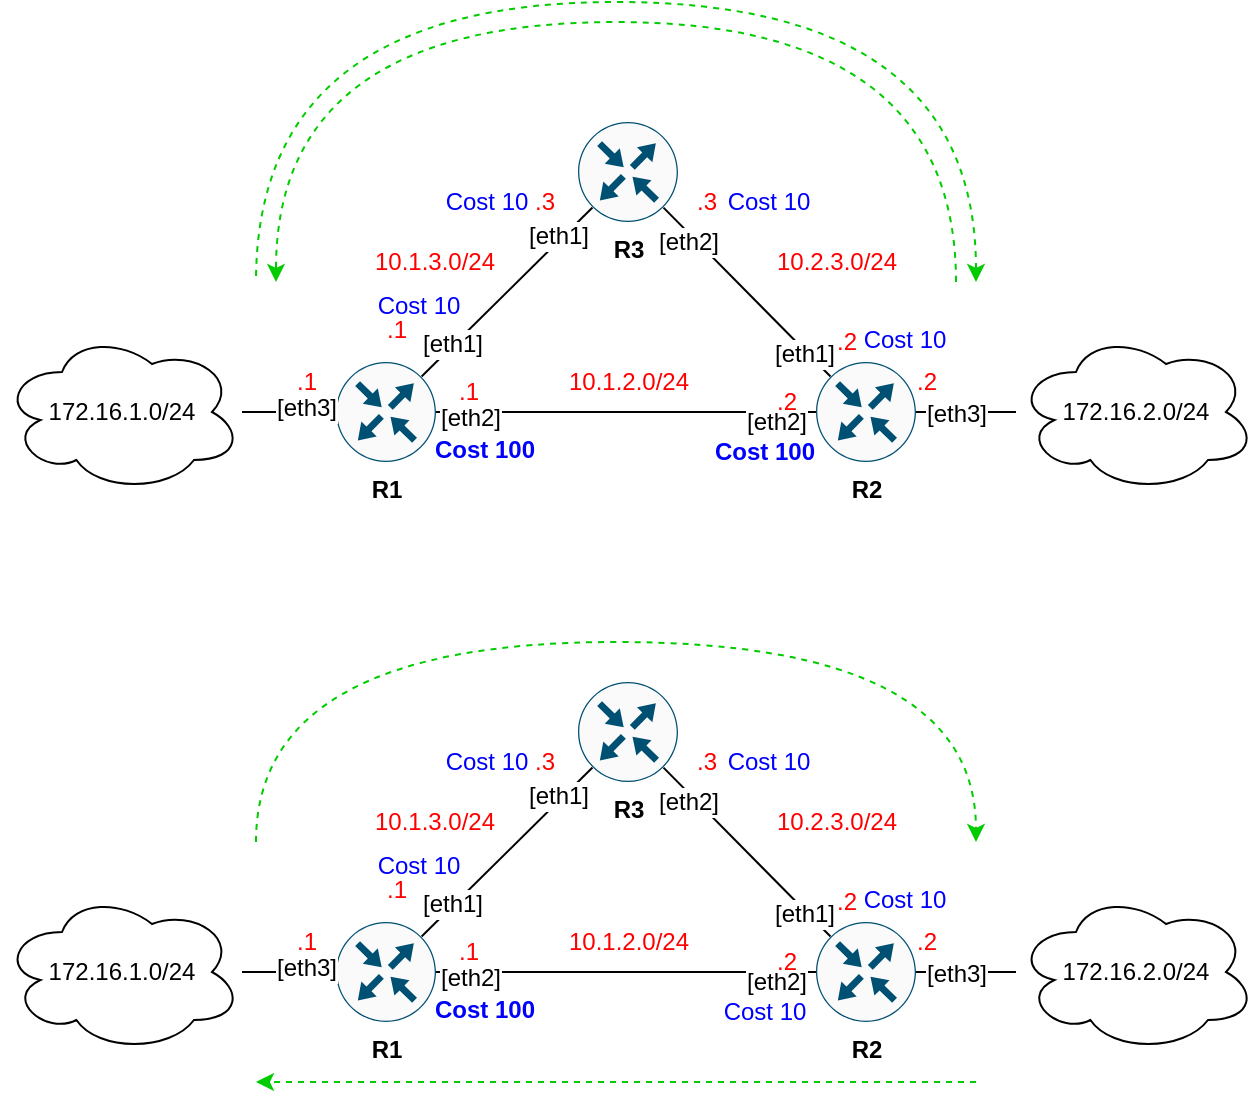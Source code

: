 <mxfile version="12.6.5" type="device"><diagram id="DPJ_6MhXkqL7MhU8b8yA" name="Page-1"><mxGraphModel dx="1106" dy="860" grid="1" gridSize="10" guides="1" tooltips="1" connect="1" arrows="1" fold="1" page="1" pageScale="1" pageWidth="827" pageHeight="1169" math="0" shadow="0"><root><mxCell id="0"/><mxCell id="1" parent="0"/><mxCell id="S-exXeDZxPgcdy7LGIPU-1" style="edgeStyle=none;rounded=0;orthogonalLoop=1;jettySize=auto;html=1;endArrow=none;endFill=0;entryX=0.856;entryY=0.145;entryDx=0;entryDy=0;entryPerimeter=0;exitX=0.145;exitY=0.855;exitDx=0;exitDy=0;exitPerimeter=0;" parent="1" source="S-exXeDZxPgcdy7LGIPU-4" target="S-exXeDZxPgcdy7LGIPU-5" edge="1"><mxGeometry relative="1" as="geometry"/></mxCell><mxCell id="S-exXeDZxPgcdy7LGIPU-2" value="[eth1]" style="text;html=1;align=center;verticalAlign=middle;resizable=0;points=[];labelBackgroundColor=#ffffff;" parent="S-exXeDZxPgcdy7LGIPU-1" vertex="1" connectable="0"><mxGeometry x="0.642" y="-2" relative="1" as="geometry"><mxPoint x="1" as="offset"/></mxGeometry></mxCell><mxCell id="S-exXeDZxPgcdy7LGIPU-3" value="[eth1]" style="text;html=1;align=center;verticalAlign=middle;resizable=0;points=[];labelBackgroundColor=#ffffff;" parent="S-exXeDZxPgcdy7LGIPU-1" vertex="1" connectable="0"><mxGeometry x="-0.629" y="-2" relative="1" as="geometry"><mxPoint as="offset"/></mxGeometry></mxCell><mxCell id="S-exXeDZxPgcdy7LGIPU-4" value="&lt;b&gt;R3&lt;/b&gt;" style="points=[[0.5,0,0],[1,0.5,0],[0.5,1,0],[0,0.5,0],[0.145,0.145,0],[0.856,0.145,0],[0.855,0.856,0],[0.145,0.855,0]];verticalLabelPosition=bottom;html=1;verticalAlign=top;aspect=fixed;align=center;pointerEvents=1;shape=mxgraph.cisco19.rect;prIcon=router;fillColor=#FAFAFA;strokeColor=#005073;" parent="1" vertex="1"><mxGeometry x="321" y="560" width="50" height="50" as="geometry"/></mxCell><mxCell id="S-exXeDZxPgcdy7LGIPU-5" value="&lt;b&gt;R1&lt;/b&gt;" style="points=[[0.5,0,0],[1,0.5,0],[0.5,1,0],[0,0.5,0],[0.145,0.145,0],[0.856,0.145,0],[0.855,0.856,0],[0.145,0.855,0]];verticalLabelPosition=bottom;html=1;verticalAlign=top;aspect=fixed;align=center;pointerEvents=1;shape=mxgraph.cisco19.rect;prIcon=router;fillColor=#FAFAFA;strokeColor=#005073;" parent="1" vertex="1"><mxGeometry x="200" y="680" width="50" height="50" as="geometry"/></mxCell><mxCell id="S-exXeDZxPgcdy7LGIPU-6" value="&lt;b&gt;R2&lt;/b&gt;" style="points=[[0.5,0,0],[1,0.5,0],[0.5,1,0],[0,0.5,0],[0.145,0.145,0],[0.856,0.145,0],[0.855,0.856,0],[0.145,0.855,0]];verticalLabelPosition=bottom;html=1;verticalAlign=top;aspect=fixed;align=center;pointerEvents=1;shape=mxgraph.cisco19.rect;prIcon=router;fillColor=#FAFAFA;strokeColor=#005073;" parent="1" vertex="1"><mxGeometry x="440" y="680" width="50" height="50" as="geometry"/></mxCell><mxCell id="S-exXeDZxPgcdy7LGIPU-7" style="edgeStyle=none;rounded=0;orthogonalLoop=1;jettySize=auto;html=1;endArrow=none;endFill=0;entryX=0.855;entryY=0.856;entryDx=0;entryDy=0;entryPerimeter=0;exitX=0.145;exitY=0.145;exitDx=0;exitDy=0;exitPerimeter=0;" parent="1" source="S-exXeDZxPgcdy7LGIPU-6" target="S-exXeDZxPgcdy7LGIPU-4" edge="1"><mxGeometry relative="1" as="geometry"><mxPoint x="331" y="619.793" as="sourcePoint"/><mxPoint x="260" y="690.207" as="targetPoint"/></mxGeometry></mxCell><mxCell id="S-exXeDZxPgcdy7LGIPU-8" value="[eth2]" style="text;html=1;align=center;verticalAlign=middle;resizable=0;points=[];labelBackgroundColor=#ffffff;" parent="S-exXeDZxPgcdy7LGIPU-7" vertex="1" connectable="0"><mxGeometry x="0.661" y="3" relative="1" as="geometry"><mxPoint as="offset"/></mxGeometry></mxCell><mxCell id="S-exXeDZxPgcdy7LGIPU-9" value="[eth1]" style="text;html=1;align=center;verticalAlign=middle;resizable=0;points=[];labelBackgroundColor=#ffffff;" parent="S-exXeDZxPgcdy7LGIPU-7" vertex="1" connectable="0"><mxGeometry x="-0.685" y="2" relative="1" as="geometry"><mxPoint x="1" as="offset"/></mxGeometry></mxCell><mxCell id="S-exXeDZxPgcdy7LGIPU-10" style="edgeStyle=none;rounded=0;orthogonalLoop=1;jettySize=auto;html=1;endArrow=none;endFill=0;exitX=1;exitY=0.5;exitDx=0;exitDy=0;exitPerimeter=0;" parent="1" source="S-exXeDZxPgcdy7LGIPU-5" target="S-exXeDZxPgcdy7LGIPU-6" edge="1"><mxGeometry relative="1" as="geometry"><mxPoint x="450.208" y="690" as="sourcePoint"/><mxPoint x="380.792" y="620" as="targetPoint"/></mxGeometry></mxCell><mxCell id="S-exXeDZxPgcdy7LGIPU-11" value="[eth2]" style="text;html=1;align=center;verticalAlign=middle;resizable=0;points=[];labelBackgroundColor=#ffffff;" parent="S-exXeDZxPgcdy7LGIPU-10" vertex="1" connectable="0"><mxGeometry x="-0.821" y="-3" relative="1" as="geometry"><mxPoint as="offset"/></mxGeometry></mxCell><mxCell id="S-exXeDZxPgcdy7LGIPU-12" value="[eth2]" style="text;html=1;align=center;verticalAlign=middle;resizable=0;points=[];labelBackgroundColor=#ffffff;" parent="S-exXeDZxPgcdy7LGIPU-10" vertex="1" connectable="0"><mxGeometry x="0.6" y="-3" relative="1" as="geometry"><mxPoint x="18" y="2" as="offset"/></mxGeometry></mxCell><mxCell id="S-exXeDZxPgcdy7LGIPU-13" value="172.16.1.0/24" style="ellipse;shape=cloud;whiteSpace=wrap;html=1;strokeColor=#000000;" parent="1" vertex="1"><mxGeometry x="33" y="665" width="120" height="80" as="geometry"/></mxCell><mxCell id="S-exXeDZxPgcdy7LGIPU-14" value="10.1.3.0/24" style="text;html=1;align=center;verticalAlign=middle;resizable=0;points=[];autosize=1;fontColor=#FF0000;" parent="1" vertex="1"><mxGeometry x="209" y="620" width="80" height="20" as="geometry"/></mxCell><mxCell id="S-exXeDZxPgcdy7LGIPU-15" value="10.2.3.0/24" style="text;html=1;align=center;verticalAlign=middle;resizable=0;points=[];autosize=1;fontColor=#FF0000;" parent="1" vertex="1"><mxGeometry x="410" y="620" width="80" height="20" as="geometry"/></mxCell><mxCell id="S-exXeDZxPgcdy7LGIPU-16" value="10.1.2.0/24" style="text;html=1;align=center;verticalAlign=middle;resizable=0;points=[];autosize=1;fontColor=#FF0000;" parent="1" vertex="1"><mxGeometry x="306" y="680" width="80" height="20" as="geometry"/></mxCell><mxCell id="S-exXeDZxPgcdy7LGIPU-17" value=".2" style="text;html=1;align=center;verticalAlign=middle;resizable=0;points=[];autosize=1;fontColor=#FF0000;" parent="1" vertex="1"><mxGeometry x="410" y="690" width="30" height="20" as="geometry"/></mxCell><mxCell id="S-exXeDZxPgcdy7LGIPU-18" value=".2" style="text;html=1;align=center;verticalAlign=middle;resizable=0;points=[];autosize=1;fontColor=#FF0000;" parent="1" vertex="1"><mxGeometry x="440" y="660" width="30" height="20" as="geometry"/></mxCell><mxCell id="S-exXeDZxPgcdy7LGIPU-19" value=".3" style="text;html=1;align=center;verticalAlign=middle;resizable=0;points=[];autosize=1;fontColor=#FF0000;" parent="1" vertex="1"><mxGeometry x="370" y="590" width="30" height="20" as="geometry"/></mxCell><mxCell id="S-exXeDZxPgcdy7LGIPU-20" value=".3" style="text;html=1;align=center;verticalAlign=middle;resizable=0;points=[];autosize=1;fontColor=#FF0000;" parent="1" vertex="1"><mxGeometry x="289" y="590" width="30" height="20" as="geometry"/></mxCell><mxCell id="S-exXeDZxPgcdy7LGIPU-21" value=".1" style="text;html=1;align=center;verticalAlign=middle;resizable=0;points=[];autosize=1;fontColor=#FF0000;" parent="1" vertex="1"><mxGeometry x="251" y="685" width="30" height="20" as="geometry"/></mxCell><mxCell id="S-exXeDZxPgcdy7LGIPU-22" value=".1" style="text;html=1;align=center;verticalAlign=middle;resizable=0;points=[];autosize=1;fontColor=#FF0000;" parent="1" vertex="1"><mxGeometry x="215" y="654" width="30" height="20" as="geometry"/></mxCell><mxCell id="S-exXeDZxPgcdy7LGIPU-23" style="edgeStyle=none;rounded=0;orthogonalLoop=1;jettySize=auto;html=1;endArrow=none;endFill=0;exitX=0;exitY=0.5;exitDx=0;exitDy=0;exitPerimeter=0;" parent="1" source="S-exXeDZxPgcdy7LGIPU-5" target="S-exXeDZxPgcdy7LGIPU-13" edge="1"><mxGeometry relative="1" as="geometry"><mxPoint x="338.25" y="612.75" as="sourcePoint"/><mxPoint x="252.775" y="697.25" as="targetPoint"/></mxGeometry></mxCell><mxCell id="S-exXeDZxPgcdy7LGIPU-24" value="[eth3]" style="text;html=1;align=center;verticalAlign=middle;resizable=0;points=[];labelBackgroundColor=#ffffff;" parent="S-exXeDZxPgcdy7LGIPU-23" vertex="1" connectable="0"><mxGeometry x="0.642" y="-2" relative="1" as="geometry"><mxPoint x="23.05" y="0.18" as="offset"/></mxGeometry></mxCell><mxCell id="S-exXeDZxPgcdy7LGIPU-25" value=".1" style="text;html=1;align=center;verticalAlign=middle;resizable=0;points=[];autosize=1;fontColor=#FF0000;" parent="1" vertex="1"><mxGeometry x="170" y="680" width="30" height="20" as="geometry"/></mxCell><mxCell id="S-exXeDZxPgcdy7LGIPU-26" value="172.16.2.0/24" style="ellipse;shape=cloud;whiteSpace=wrap;html=1;strokeColor=#000000;" parent="1" vertex="1"><mxGeometry x="540" y="665" width="120" height="80" as="geometry"/></mxCell><mxCell id="S-exXeDZxPgcdy7LGIPU-27" style="edgeStyle=none;rounded=0;orthogonalLoop=1;jettySize=auto;html=1;endArrow=none;endFill=0;entryX=1;entryY=0.5;entryDx=0;entryDy=0;entryPerimeter=0;" parent="1" source="S-exXeDZxPgcdy7LGIPU-26" target="S-exXeDZxPgcdy7LGIPU-6" edge="1"><mxGeometry relative="1" as="geometry"><mxPoint x="210" y="715" as="sourcePoint"/><mxPoint x="490" y="710" as="targetPoint"/></mxGeometry></mxCell><mxCell id="S-exXeDZxPgcdy7LGIPU-28" value="[eth3]" style="text;html=1;align=center;verticalAlign=middle;resizable=0;points=[];labelBackgroundColor=#ffffff;" parent="S-exXeDZxPgcdy7LGIPU-27" vertex="1" connectable="0"><mxGeometry x="0.642" y="-2" relative="1" as="geometry"><mxPoint x="10.91" y="2.42" as="offset"/></mxGeometry></mxCell><mxCell id="S-exXeDZxPgcdy7LGIPU-29" value=".2" style="text;html=1;align=center;verticalAlign=middle;resizable=0;points=[];autosize=1;fontColor=#FF0000;" parent="1" vertex="1"><mxGeometry x="480" y="680" width="30" height="20" as="geometry"/></mxCell><mxCell id="S-exXeDZxPgcdy7LGIPU-30" value="Cost 10" style="text;html=1;align=center;verticalAlign=middle;resizable=0;points=[];autosize=1;fontColor=#0000FF;" parent="1" vertex="1"><mxGeometry x="454" y="659" width="60" height="20" as="geometry"/></mxCell><mxCell id="S-exXeDZxPgcdy7LGIPU-31" value="&lt;span&gt;Cost 10&lt;/span&gt;" style="text;html=1;align=center;verticalAlign=middle;resizable=0;points=[];autosize=1;fontColor=#0000FF;fontStyle=0" parent="1" vertex="1"><mxGeometry x="386" y="590" width="60" height="20" as="geometry"/></mxCell><mxCell id="S-exXeDZxPgcdy7LGIPU-32" value="Cost 100" style="text;html=1;align=center;verticalAlign=middle;resizable=0;points=[];autosize=1;fontColor=#0000FF;fontStyle=1" parent="1" vertex="1"><mxGeometry x="379" y="715" width="70" height="20" as="geometry"/></mxCell><mxCell id="S-exXeDZxPgcdy7LGIPU-33" value="Cost 100" style="text;html=1;align=center;verticalAlign=middle;resizable=0;points=[];autosize=1;fontColor=#0000FF;fontStyle=1" parent="1" vertex="1"><mxGeometry x="239" y="714" width="70" height="20" as="geometry"/></mxCell><mxCell id="S-exXeDZxPgcdy7LGIPU-34" value="Cost 10" style="text;html=1;align=center;verticalAlign=middle;resizable=0;points=[];autosize=1;fontColor=#0000FF;" parent="1" vertex="1"><mxGeometry x="245" y="590" width="60" height="20" as="geometry"/></mxCell><mxCell id="S-exXeDZxPgcdy7LGIPU-35" value="Cost 10" style="text;html=1;align=center;verticalAlign=middle;resizable=0;points=[];autosize=1;fontColor=#0000FF;" parent="1" vertex="1"><mxGeometry x="211" y="642" width="60" height="20" as="geometry"/></mxCell><mxCell id="S-exXeDZxPgcdy7LGIPU-36" style="edgeStyle=none;rounded=0;orthogonalLoop=1;jettySize=auto;html=1;endArrow=none;endFill=0;entryX=0.856;entryY=0.145;entryDx=0;entryDy=0;entryPerimeter=0;exitX=0.145;exitY=0.855;exitDx=0;exitDy=0;exitPerimeter=0;" parent="1" source="S-exXeDZxPgcdy7LGIPU-39" target="S-exXeDZxPgcdy7LGIPU-40" edge="1"><mxGeometry relative="1" as="geometry"/></mxCell><mxCell id="S-exXeDZxPgcdy7LGIPU-37" value="[eth1]" style="text;html=1;align=center;verticalAlign=middle;resizable=0;points=[];labelBackgroundColor=#ffffff;" parent="S-exXeDZxPgcdy7LGIPU-36" vertex="1" connectable="0"><mxGeometry x="0.642" y="-2" relative="1" as="geometry"><mxPoint x="1" as="offset"/></mxGeometry></mxCell><mxCell id="S-exXeDZxPgcdy7LGIPU-38" value="[eth1]" style="text;html=1;align=center;verticalAlign=middle;resizable=0;points=[];labelBackgroundColor=#ffffff;" parent="S-exXeDZxPgcdy7LGIPU-36" vertex="1" connectable="0"><mxGeometry x="-0.629" y="-2" relative="1" as="geometry"><mxPoint as="offset"/></mxGeometry></mxCell><mxCell id="S-exXeDZxPgcdy7LGIPU-39" value="&lt;b&gt;R3&lt;/b&gt;" style="points=[[0.5,0,0],[1,0.5,0],[0.5,1,0],[0,0.5,0],[0.145,0.145,0],[0.856,0.145,0],[0.855,0.856,0],[0.145,0.855,0]];verticalLabelPosition=bottom;html=1;verticalAlign=top;aspect=fixed;align=center;pointerEvents=1;shape=mxgraph.cisco19.rect;prIcon=router;fillColor=#FAFAFA;strokeColor=#005073;" parent="1" vertex="1"><mxGeometry x="321" y="840" width="50" height="50" as="geometry"/></mxCell><mxCell id="S-exXeDZxPgcdy7LGIPU-40" value="&lt;b&gt;R1&lt;/b&gt;" style="points=[[0.5,0,0],[1,0.5,0],[0.5,1,0],[0,0.5,0],[0.145,0.145,0],[0.856,0.145,0],[0.855,0.856,0],[0.145,0.855,0]];verticalLabelPosition=bottom;html=1;verticalAlign=top;aspect=fixed;align=center;pointerEvents=1;shape=mxgraph.cisco19.rect;prIcon=router;fillColor=#FAFAFA;strokeColor=#005073;" parent="1" vertex="1"><mxGeometry x="200" y="960" width="50" height="50" as="geometry"/></mxCell><mxCell id="S-exXeDZxPgcdy7LGIPU-41" value="&lt;b&gt;R2&lt;/b&gt;" style="points=[[0.5,0,0],[1,0.5,0],[0.5,1,0],[0,0.5,0],[0.145,0.145,0],[0.856,0.145,0],[0.855,0.856,0],[0.145,0.855,0]];verticalLabelPosition=bottom;html=1;verticalAlign=top;aspect=fixed;align=center;pointerEvents=1;shape=mxgraph.cisco19.rect;prIcon=router;fillColor=#FAFAFA;strokeColor=#005073;" parent="1" vertex="1"><mxGeometry x="440" y="960" width="50" height="50" as="geometry"/></mxCell><mxCell id="S-exXeDZxPgcdy7LGIPU-42" style="edgeStyle=none;rounded=0;orthogonalLoop=1;jettySize=auto;html=1;endArrow=none;endFill=0;entryX=0.855;entryY=0.856;entryDx=0;entryDy=0;entryPerimeter=0;exitX=0.145;exitY=0.145;exitDx=0;exitDy=0;exitPerimeter=0;" parent="1" source="S-exXeDZxPgcdy7LGIPU-41" target="S-exXeDZxPgcdy7LGIPU-39" edge="1"><mxGeometry relative="1" as="geometry"><mxPoint x="331" y="899.793" as="sourcePoint"/><mxPoint x="260" y="970.207" as="targetPoint"/></mxGeometry></mxCell><mxCell id="S-exXeDZxPgcdy7LGIPU-43" value="[eth2]" style="text;html=1;align=center;verticalAlign=middle;resizable=0;points=[];labelBackgroundColor=#ffffff;" parent="S-exXeDZxPgcdy7LGIPU-42" vertex="1" connectable="0"><mxGeometry x="0.661" y="3" relative="1" as="geometry"><mxPoint as="offset"/></mxGeometry></mxCell><mxCell id="S-exXeDZxPgcdy7LGIPU-44" value="[eth1]" style="text;html=1;align=center;verticalAlign=middle;resizable=0;points=[];labelBackgroundColor=#ffffff;" parent="S-exXeDZxPgcdy7LGIPU-42" vertex="1" connectable="0"><mxGeometry x="-0.685" y="2" relative="1" as="geometry"><mxPoint x="1" as="offset"/></mxGeometry></mxCell><mxCell id="S-exXeDZxPgcdy7LGIPU-45" style="edgeStyle=none;rounded=0;orthogonalLoop=1;jettySize=auto;html=1;endArrow=none;endFill=0;exitX=1;exitY=0.5;exitDx=0;exitDy=0;exitPerimeter=0;" parent="1" source="S-exXeDZxPgcdy7LGIPU-40" target="S-exXeDZxPgcdy7LGIPU-41" edge="1"><mxGeometry relative="1" as="geometry"><mxPoint x="450.208" y="970" as="sourcePoint"/><mxPoint x="380.792" y="900" as="targetPoint"/></mxGeometry></mxCell><mxCell id="S-exXeDZxPgcdy7LGIPU-46" value="[eth2]" style="text;html=1;align=center;verticalAlign=middle;resizable=0;points=[];labelBackgroundColor=#ffffff;" parent="S-exXeDZxPgcdy7LGIPU-45" vertex="1" connectable="0"><mxGeometry x="-0.821" y="-3" relative="1" as="geometry"><mxPoint as="offset"/></mxGeometry></mxCell><mxCell id="S-exXeDZxPgcdy7LGIPU-47" value="[eth2]" style="text;html=1;align=center;verticalAlign=middle;resizable=0;points=[];labelBackgroundColor=#ffffff;" parent="S-exXeDZxPgcdy7LGIPU-45" vertex="1" connectable="0"><mxGeometry x="0.6" y="-3" relative="1" as="geometry"><mxPoint x="18" y="2" as="offset"/></mxGeometry></mxCell><mxCell id="S-exXeDZxPgcdy7LGIPU-48" value="172.16.1.0/24" style="ellipse;shape=cloud;whiteSpace=wrap;html=1;strokeColor=#000000;" parent="1" vertex="1"><mxGeometry x="33" y="945" width="120" height="80" as="geometry"/></mxCell><mxCell id="S-exXeDZxPgcdy7LGIPU-49" value="10.1.3.0/24" style="text;html=1;align=center;verticalAlign=middle;resizable=0;points=[];autosize=1;fontColor=#FF0000;" parent="1" vertex="1"><mxGeometry x="209" y="900" width="80" height="20" as="geometry"/></mxCell><mxCell id="S-exXeDZxPgcdy7LGIPU-50" value="10.2.3.0/24" style="text;html=1;align=center;verticalAlign=middle;resizable=0;points=[];autosize=1;fontColor=#FF0000;" parent="1" vertex="1"><mxGeometry x="410" y="900" width="80" height="20" as="geometry"/></mxCell><mxCell id="S-exXeDZxPgcdy7LGIPU-51" value="10.1.2.0/24" style="text;html=1;align=center;verticalAlign=middle;resizable=0;points=[];autosize=1;fontColor=#FF0000;" parent="1" vertex="1"><mxGeometry x="306" y="960" width="80" height="20" as="geometry"/></mxCell><mxCell id="S-exXeDZxPgcdy7LGIPU-52" value=".2" style="text;html=1;align=center;verticalAlign=middle;resizable=0;points=[];autosize=1;fontColor=#FF0000;" parent="1" vertex="1"><mxGeometry x="410" y="970" width="30" height="20" as="geometry"/></mxCell><mxCell id="S-exXeDZxPgcdy7LGIPU-53" value=".2" style="text;html=1;align=center;verticalAlign=middle;resizable=0;points=[];autosize=1;fontColor=#FF0000;" parent="1" vertex="1"><mxGeometry x="440" y="940" width="30" height="20" as="geometry"/></mxCell><mxCell id="S-exXeDZxPgcdy7LGIPU-54" value=".3" style="text;html=1;align=center;verticalAlign=middle;resizable=0;points=[];autosize=1;fontColor=#FF0000;" parent="1" vertex="1"><mxGeometry x="370" y="870" width="30" height="20" as="geometry"/></mxCell><mxCell id="S-exXeDZxPgcdy7LGIPU-55" value=".3" style="text;html=1;align=center;verticalAlign=middle;resizable=0;points=[];autosize=1;fontColor=#FF0000;" parent="1" vertex="1"><mxGeometry x="289" y="870" width="30" height="20" as="geometry"/></mxCell><mxCell id="S-exXeDZxPgcdy7LGIPU-56" value=".1" style="text;html=1;align=center;verticalAlign=middle;resizable=0;points=[];autosize=1;fontColor=#FF0000;" parent="1" vertex="1"><mxGeometry x="251" y="965" width="30" height="20" as="geometry"/></mxCell><mxCell id="S-exXeDZxPgcdy7LGIPU-57" value=".1" style="text;html=1;align=center;verticalAlign=middle;resizable=0;points=[];autosize=1;fontColor=#FF0000;" parent="1" vertex="1"><mxGeometry x="215" y="934" width="30" height="20" as="geometry"/></mxCell><mxCell id="S-exXeDZxPgcdy7LGIPU-58" style="edgeStyle=none;rounded=0;orthogonalLoop=1;jettySize=auto;html=1;endArrow=none;endFill=0;exitX=0;exitY=0.5;exitDx=0;exitDy=0;exitPerimeter=0;" parent="1" source="S-exXeDZxPgcdy7LGIPU-40" target="S-exXeDZxPgcdy7LGIPU-48" edge="1"><mxGeometry relative="1" as="geometry"><mxPoint x="338.25" y="892.75" as="sourcePoint"/><mxPoint x="252.775" y="977.25" as="targetPoint"/></mxGeometry></mxCell><mxCell id="S-exXeDZxPgcdy7LGIPU-59" value="[eth3]" style="text;html=1;align=center;verticalAlign=middle;resizable=0;points=[];labelBackgroundColor=#ffffff;" parent="S-exXeDZxPgcdy7LGIPU-58" vertex="1" connectable="0"><mxGeometry x="0.642" y="-2" relative="1" as="geometry"><mxPoint x="23.05" y="0.18" as="offset"/></mxGeometry></mxCell><mxCell id="S-exXeDZxPgcdy7LGIPU-60" value=".1" style="text;html=1;align=center;verticalAlign=middle;resizable=0;points=[];autosize=1;fontColor=#FF0000;" parent="1" vertex="1"><mxGeometry x="170" y="960" width="30" height="20" as="geometry"/></mxCell><mxCell id="S-exXeDZxPgcdy7LGIPU-61" value="172.16.2.0/24" style="ellipse;shape=cloud;whiteSpace=wrap;html=1;strokeColor=#000000;" parent="1" vertex="1"><mxGeometry x="540" y="945" width="120" height="80" as="geometry"/></mxCell><mxCell id="S-exXeDZxPgcdy7LGIPU-62" style="edgeStyle=none;rounded=0;orthogonalLoop=1;jettySize=auto;html=1;endArrow=none;endFill=0;entryX=1;entryY=0.5;entryDx=0;entryDy=0;entryPerimeter=0;" parent="1" source="S-exXeDZxPgcdy7LGIPU-61" target="S-exXeDZxPgcdy7LGIPU-41" edge="1"><mxGeometry relative="1" as="geometry"><mxPoint x="210" y="995" as="sourcePoint"/><mxPoint x="490" y="990" as="targetPoint"/></mxGeometry></mxCell><mxCell id="S-exXeDZxPgcdy7LGIPU-63" value="[eth3]" style="text;html=1;align=center;verticalAlign=middle;resizable=0;points=[];labelBackgroundColor=#ffffff;" parent="S-exXeDZxPgcdy7LGIPU-62" vertex="1" connectable="0"><mxGeometry x="0.642" y="-2" relative="1" as="geometry"><mxPoint x="10.91" y="2.42" as="offset"/></mxGeometry></mxCell><mxCell id="S-exXeDZxPgcdy7LGIPU-64" value=".2" style="text;html=1;align=center;verticalAlign=middle;resizable=0;points=[];autosize=1;fontColor=#FF0000;" parent="1" vertex="1"><mxGeometry x="480" y="960" width="30" height="20" as="geometry"/></mxCell><mxCell id="S-exXeDZxPgcdy7LGIPU-65" value="Cost 10" style="text;html=1;align=center;verticalAlign=middle;resizable=0;points=[];autosize=1;fontColor=#0000FF;" parent="1" vertex="1"><mxGeometry x="454" y="939" width="60" height="20" as="geometry"/></mxCell><mxCell id="S-exXeDZxPgcdy7LGIPU-66" value="Cost 10" style="text;html=1;align=center;verticalAlign=middle;resizable=0;points=[];autosize=1;fontColor=#0000FF;" parent="1" vertex="1"><mxGeometry x="386" y="870" width="60" height="20" as="geometry"/></mxCell><mxCell id="S-exXeDZxPgcdy7LGIPU-67" value="Cost 10" style="text;html=1;align=center;verticalAlign=middle;resizable=0;points=[];autosize=1;fontColor=#0000FF;" parent="1" vertex="1"><mxGeometry x="384" y="995" width="60" height="20" as="geometry"/></mxCell><mxCell id="S-exXeDZxPgcdy7LGIPU-68" value="&lt;b&gt;Cost 100&lt;/b&gt;" style="text;html=1;align=center;verticalAlign=middle;resizable=0;points=[];autosize=1;fontColor=#0000FF;" parent="1" vertex="1"><mxGeometry x="239" y="994" width="70" height="20" as="geometry"/></mxCell><mxCell id="S-exXeDZxPgcdy7LGIPU-69" value="Cost 10" style="text;html=1;align=center;verticalAlign=middle;resizable=0;points=[];autosize=1;fontColor=#0000FF;" parent="1" vertex="1"><mxGeometry x="245" y="870" width="60" height="20" as="geometry"/></mxCell><mxCell id="S-exXeDZxPgcdy7LGIPU-70" value="Cost 10" style="text;html=1;align=center;verticalAlign=middle;resizable=0;points=[];autosize=1;fontColor=#0000FF;" parent="1" vertex="1"><mxGeometry x="211" y="922" width="60" height="20" as="geometry"/></mxCell><mxCell id="S-exXeDZxPgcdy7LGIPU-71" value="" style="endArrow=classic;html=1;fontColor=#006600;strokeColor=#00CC00;edgeStyle=orthogonalEdgeStyle;curved=1;dashed=1;" parent="1" edge="1"><mxGeometry width="50" height="50" relative="1" as="geometry"><mxPoint x="160" y="920" as="sourcePoint"/><mxPoint x="520" y="920" as="targetPoint"/><Array as="points"><mxPoint x="160" y="820"/><mxPoint x="520" y="820"/></Array></mxGeometry></mxCell><mxCell id="S-exXeDZxPgcdy7LGIPU-72" value="" style="endArrow=classic;html=1;fontColor=#006600;strokeColor=#00CC00;dashed=1;" parent="1" edge="1"><mxGeometry width="50" height="50" relative="1" as="geometry"><mxPoint x="520" y="1040" as="sourcePoint"/><mxPoint x="160" y="1040" as="targetPoint"/></mxGeometry></mxCell><mxCell id="S-exXeDZxPgcdy7LGIPU-73" value="" style="endArrow=classic;html=1;fontColor=#006600;strokeColor=#00CC00;dashed=1;edgeStyle=orthogonalEdgeStyle;curved=1;" parent="1" edge="1"><mxGeometry width="50" height="50" relative="1" as="geometry"><mxPoint x="510" y="640" as="sourcePoint"/><mxPoint x="170" y="640" as="targetPoint"/><Array as="points"><mxPoint x="510" y="510"/><mxPoint x="170" y="510"/></Array></mxGeometry></mxCell><mxCell id="S-exXeDZxPgcdy7LGIPU-74" value="" style="endArrow=none;html=1;fontColor=#006600;strokeColor=#00CC00;dashed=1;endFill=0;startArrow=classic;startFill=1;edgeStyle=orthogonalEdgeStyle;curved=1;" parent="1" edge="1"><mxGeometry width="50" height="50" relative="1" as="geometry"><mxPoint x="520" y="640" as="sourcePoint"/><mxPoint x="160" y="640" as="targetPoint"/><Array as="points"><mxPoint x="520" y="500"/><mxPoint x="160" y="500"/></Array></mxGeometry></mxCell></root></mxGraphModel></diagram></mxfile>